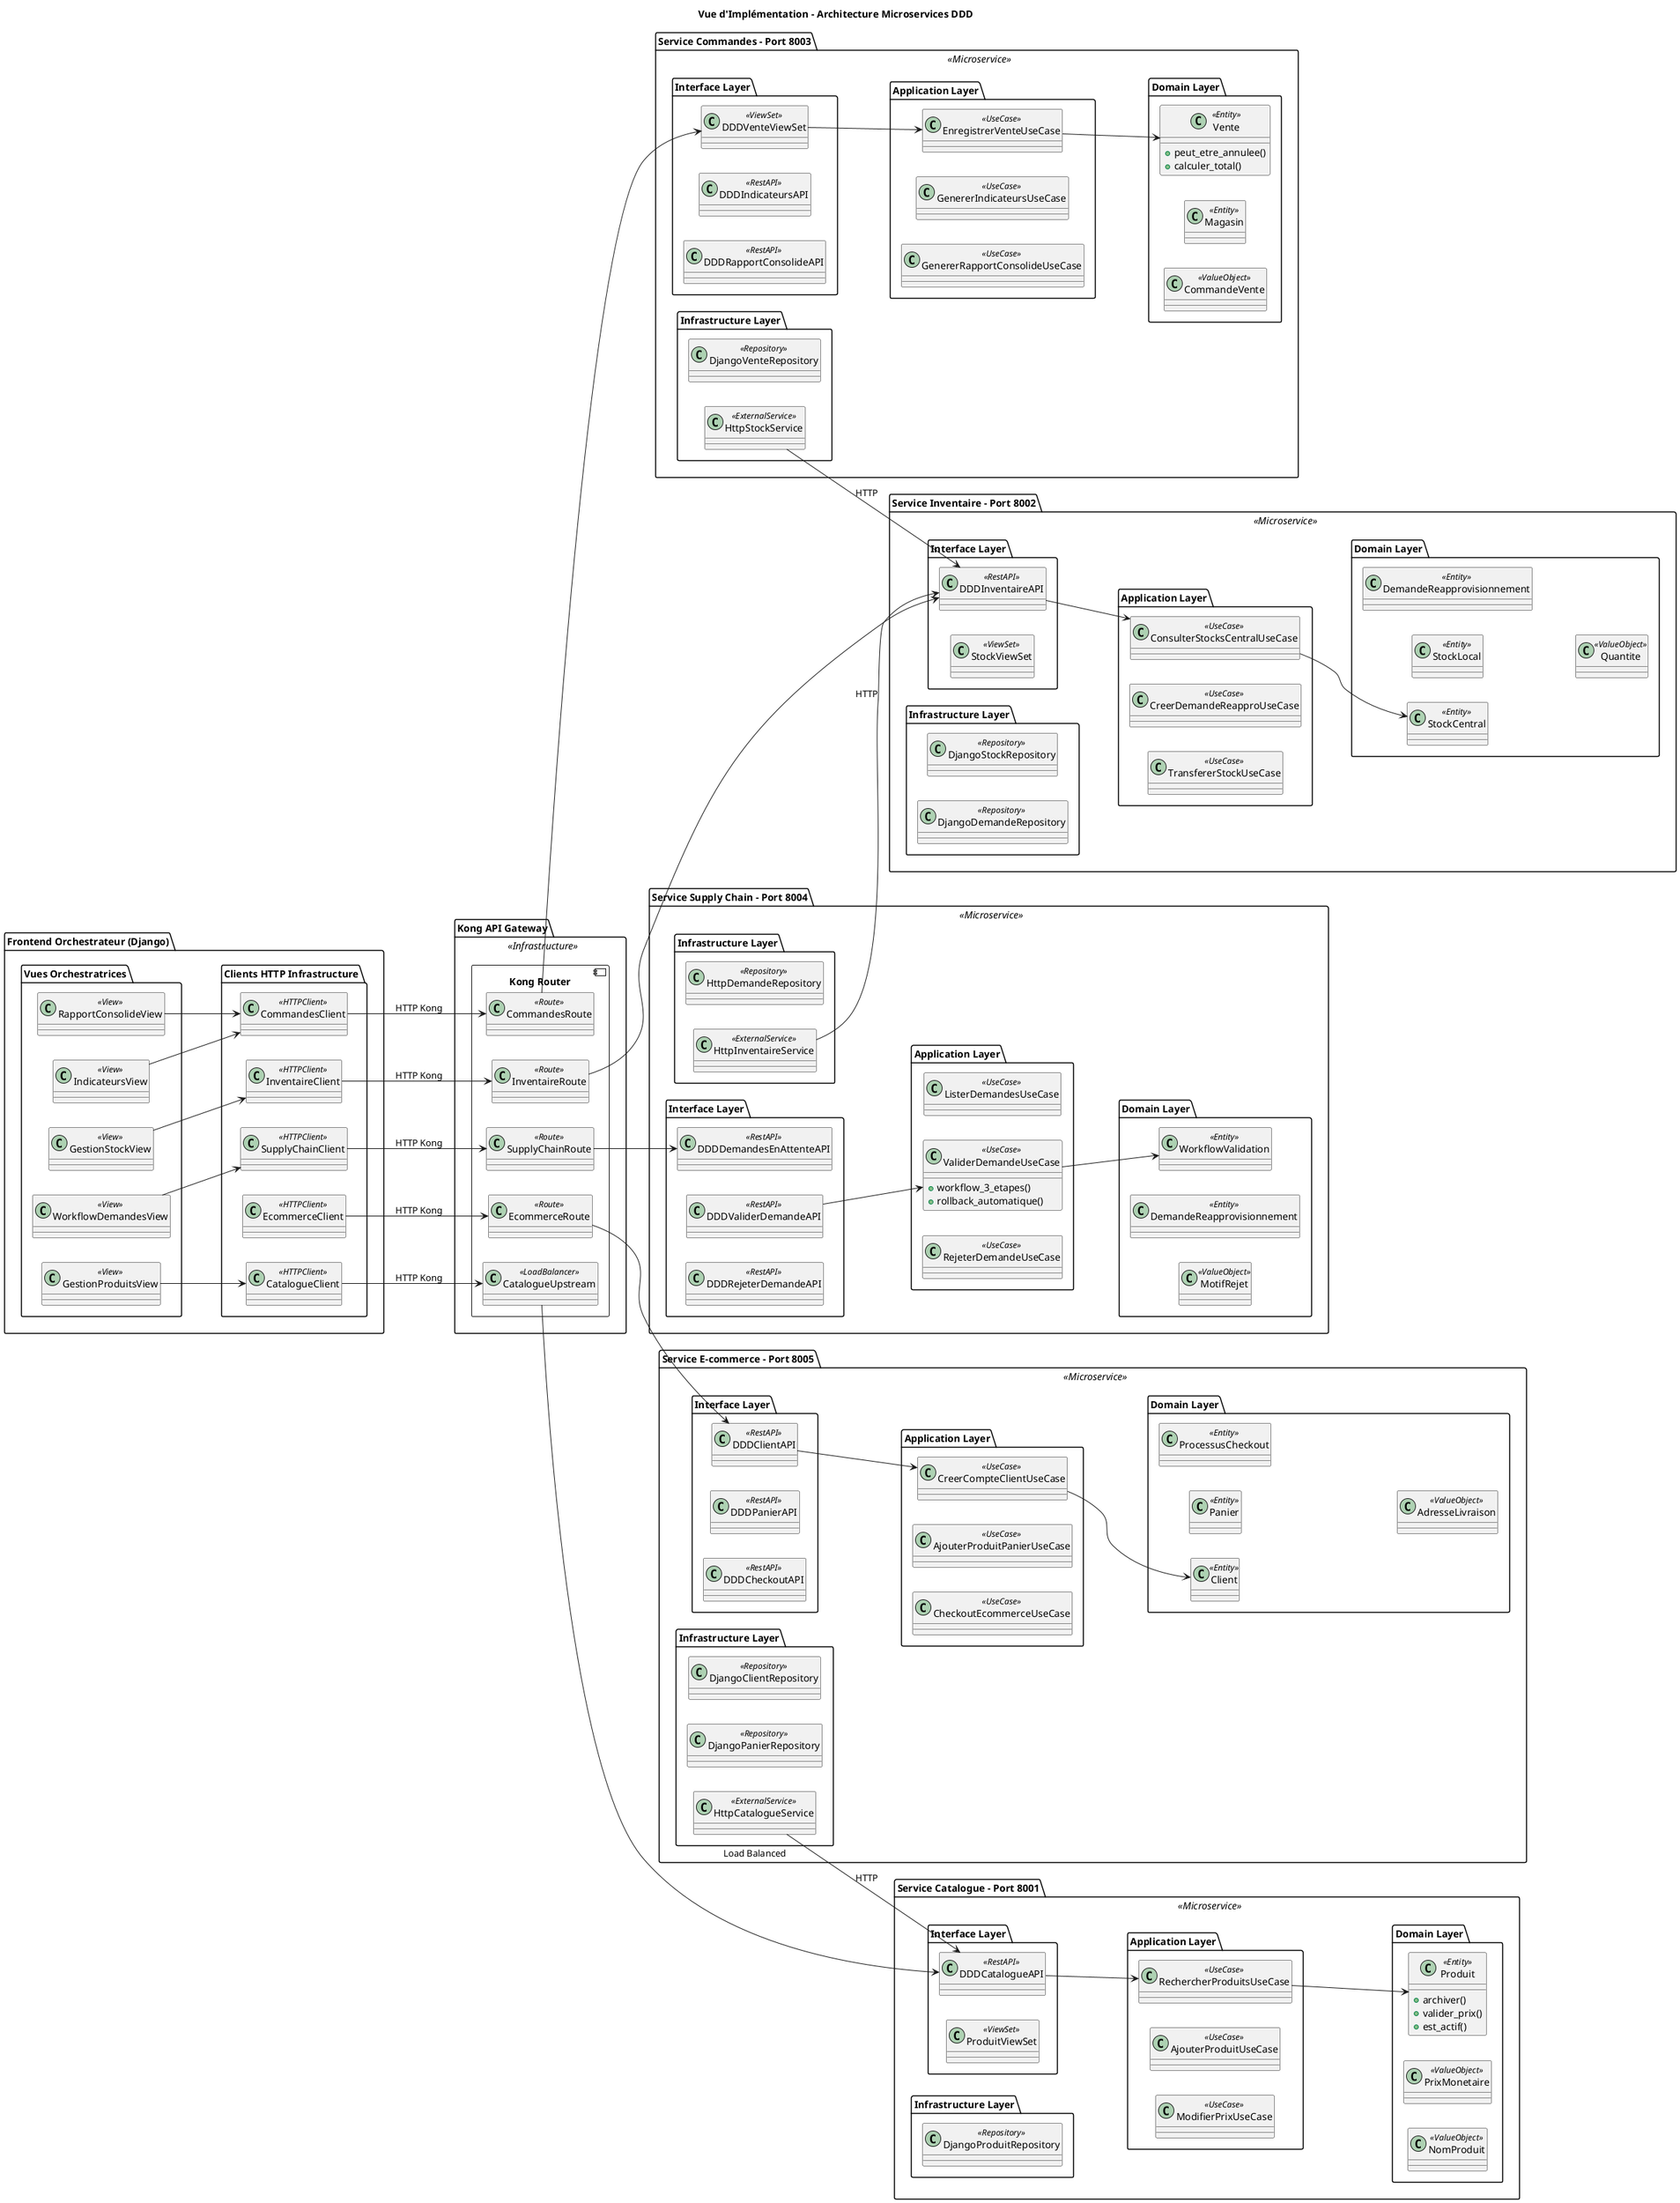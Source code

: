@startuml vue-implementation
left to right direction
allowmixing
title Vue d'Implémentation - Architecture Microservices DDD

' === FRONTEND ORCHESTRATEUR ===
package "Frontend Orchestrateur (Django)" {
  package "Vues Orchestratrices" {
    class "RapportConsolideView" <<View>>
    class "GestionStockView" <<View>>
    class "IndicateursView" <<View>>
    class "GestionProduitsView" <<View>>
    class "WorkflowDemandesView" <<View>>
  }
  
  package "Clients HTTP Infrastructure" {
    class "CatalogueClient" <<HTTPClient>>
    class "InventaireClient" <<HTTPClient>>
    class "CommandesClient" <<HTTPClient>>
    class "SupplyChainClient" <<HTTPClient>>
    class "EcommerceClient" <<HTTPClient>>
  }
}

' === KONG API GATEWAY ===
package "Kong API Gateway" <<Infrastructure>> {
  component "Kong Router" {
    class "CatalogueUpstream" <<LoadBalancer>>
    class "InventaireRoute" <<Route>>
    class "CommandesRoute" <<Route>>
    class "SupplyChainRoute" <<Route>>
    class "EcommerceRoute" <<Route>>
  }
}

' === SERVICE CATALOGUE (LOAD BALANCÉ) ===
package "Service Catalogue - Port 8001" <<Microservice>> {
  package "Interface Layer" {
    class "DDDCatalogueAPI" <<RestAPI>>
    class "ProduitViewSet" <<ViewSet>>
  }
  package "Application Layer" {
    class "RechercherProduitsUseCase" <<UseCase>>
    class "AjouterProduitUseCase" <<UseCase>>
    class "ModifierPrixUseCase" <<UseCase>>
  }
  package "Domain Layer" {
    class "Produit" <<Entity>> {
      +archiver()
      +valider_prix()
      +est_actif()
    }
    class "PrixMonetaire" <<ValueObject>>
    class "NomProduit" <<ValueObject>>
  }
  package "Infrastructure Layer" {
    class "DjangoProduitRepository" <<Repository>>
  }
}

' === SERVICE INVENTAIRE ===
package "Service Inventaire - Port 8002" <<Microservice>> {
  package "Interface Layer" {
    class "DDDInventaireAPI" <<RestAPI>>
    class "StockViewSet" <<ViewSet>>
  }
  package "Application Layer" {
    class "ConsulterStocksCentralUseCase" <<UseCase>>
    class "CreerDemandeReapproUseCase" <<UseCase>>
    class "TransfererStockUseCase" <<UseCase>>
  }
  package "Domain Layer" {
    class "StockCentral" <<Entity>>
    class "StockLocal" <<Entity>>
    class "DemandeReapprovisionnement" <<Entity>>
    class "Quantite" <<ValueObject>>
  }
  package "Infrastructure Layer" {
    class "DjangoStockRepository" <<Repository>>
    class "DjangoDemandeRepository" <<Repository>>
  }
}

' === SERVICE COMMANDES ===
package "Service Commandes - Port 8003" <<Microservice>> {
  package "Interface Layer" {
    class "DDDVenteViewSet" <<ViewSet>>
    class "DDDIndicateursAPI" <<RestAPI>>
    class "DDDRapportConsolideAPI" <<RestAPI>>
  }
  package "Application Layer" {
    class "EnregistrerVenteUseCase" <<UseCase>>
    class "GenererIndicateursUseCase" <<UseCase>>
    class "GenererRapportConsolideUseCase" <<UseCase>>
  }
  package "Domain Layer" {
    class "Vente" <<Entity>> {
      +peut_etre_annulee()
      +calculer_total()
    }
    class "Magasin" <<Entity>>
    class "CommandeVente" <<ValueObject>>
  }
  package "Infrastructure Layer" {
    class "DjangoVenteRepository" <<Repository>>
    class "HttpStockService" <<ExternalService>>
  }
}

' === SERVICE SUPPLY CHAIN ===
package "Service Supply Chain - Port 8004" <<Microservice>> {
  package "Interface Layer" {
    class "DDDDemandesEnAttenteAPI" <<RestAPI>>
    class "DDDValiderDemandeAPI" <<RestAPI>>
    class "DDDRejeterDemandeAPI" <<RestAPI>>
  }
  package "Application Layer" {
    class "ListerDemandesUseCase" <<UseCase>>
    class "ValiderDemandeUseCase" <<UseCase>> {
      +workflow_3_etapes()
      +rollback_automatique()
    }
    class "RejeterDemandeUseCase" <<UseCase>>
  }
  package "Domain Layer" {
    class "WorkflowValidation" <<Entity>>
    class "DemandeReapprovisionnement" <<Entity>>
    class "MotifRejet" <<ValueObject>>
  }
  package "Infrastructure Layer" {
    class "HttpDemandeRepository" <<Repository>>
    class "HttpInventaireService" <<ExternalService>>
  }
}

' === SERVICE ECOMMERCE ===
package "Service E-commerce - Port 8005" <<Microservice>> {
  package "Interface Layer" {
    class "DDDClientAPI" <<RestAPI>>
    class "DDDPanierAPI" <<RestAPI>>
    class "DDDCheckoutAPI" <<RestAPI>>
  }
  package "Application Layer" {
    class "CreerCompteClientUseCase" <<UseCase>>
    class "AjouterProduitPanierUseCase" <<UseCase>>
    class "CheckoutEcommerceUseCase" <<UseCase>>
  }
  package "Domain Layer" {
    class "Client" <<Entity>>
    class "Panier" <<Entity>>
    class "ProcessusCheckout" <<Entity>>
    class "AdresseLivraison" <<ValueObject>>
  }
  package "Infrastructure Layer" {
    class "DjangoClientRepository" <<Repository>>
    class "DjangoPanierRepository" <<Repository>>
    class "HttpCatalogueService" <<ExternalService>>
  }
}

' === CONNEXIONS FRONTEND ===
RapportConsolideView --> CommandesClient
GestionStockView --> InventaireClient
IndicateursView --> CommandesClient
GestionProduitsView --> CatalogueClient
WorkflowDemandesView --> SupplyChainClient

' === CONNEXIONS HTTP VIA KONG ===
CatalogueClient --> CatalogueUpstream : HTTP Kong
InventaireClient --> InventaireRoute : HTTP Kong
CommandesClient --> CommandesRoute : HTTP Kong
SupplyChainClient --> SupplyChainRoute : HTTP Kong
EcommerceClient --> EcommerceRoute : HTTP Kong

' === CONNEXIONS KONG VERS SERVICES ===
CatalogueUpstream --> DDDCatalogueAPI : Load Balanced
InventaireRoute --> DDDInventaireAPI
CommandesRoute --> DDDVenteViewSet
SupplyChainRoute --> DDDDemandesEnAttenteAPI
EcommerceRoute --> DDDClientAPI

' === CONNEXIONS INTER-SERVICES HTTP ===
HttpStockService --> DDDInventaireAPI : HTTP
HttpInventaireService --> DDDInventaireAPI : HTTP
HttpCatalogueService --> DDDCatalogueAPI : HTTP

' === CONNEXIONS DDD INTERNES ===
DDDCatalogueAPI --> RechercherProduitsUseCase
RechercherProduitsUseCase --> Produit
DDDInventaireAPI --> ConsulterStocksCentralUseCase
ConsulterStocksCentralUseCase --> StockCentral
DDDVenteViewSet --> EnregistrerVenteUseCase
EnregistrerVenteUseCase --> Vente
DDDValiderDemandeAPI --> ValiderDemandeUseCase
ValiderDemandeUseCase --> WorkflowValidation
DDDClientAPI --> CreerCompteClientUseCase
CreerCompteClientUseCase --> Client

@enduml